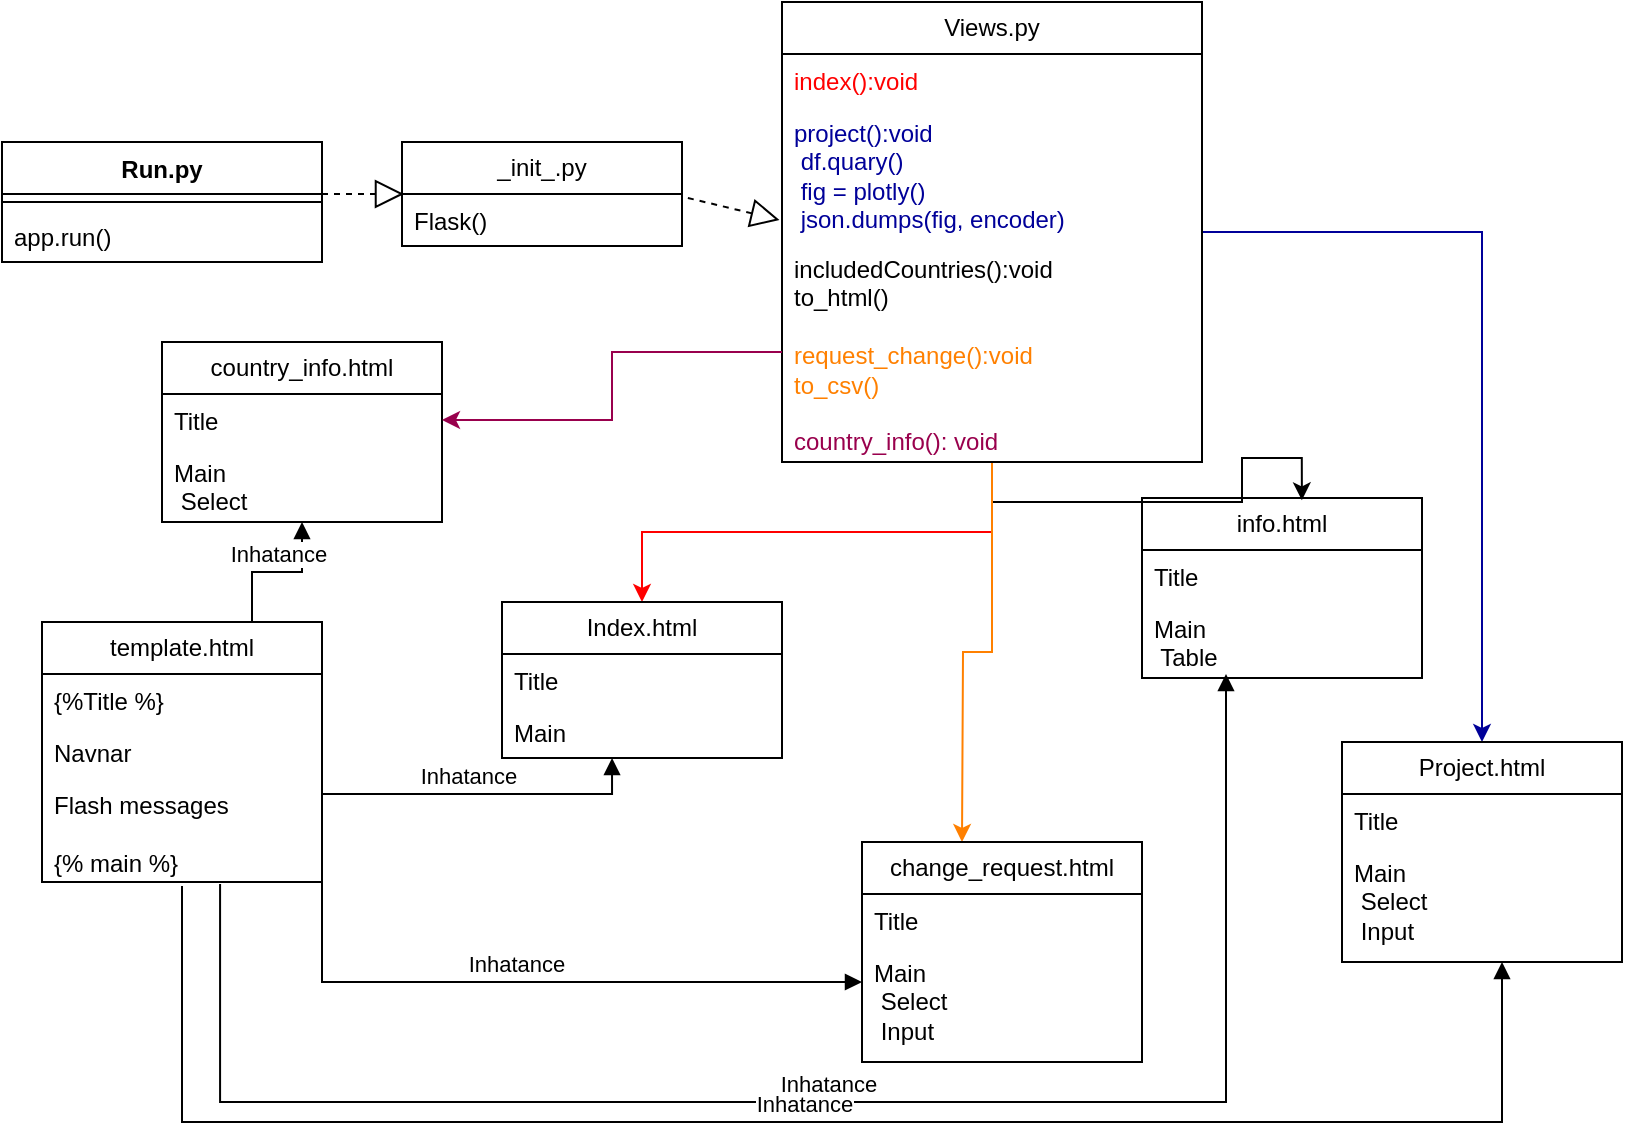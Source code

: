 <mxfile version="21.2.9" type="device">
  <diagram name="Page-1" id="OYHkxjZO-H9lMZDcjqEL">
    <mxGraphModel dx="880" dy="427" grid="1" gridSize="10" guides="1" tooltips="1" connect="1" arrows="1" fold="1" page="1" pageScale="1" pageWidth="850" pageHeight="1100" math="0" shadow="0">
      <root>
        <mxCell id="0" />
        <mxCell id="1" parent="0" />
        <mxCell id="7az64y84Tczn6pOBV5Ma-1" value="Run.py" style="swimlane;fontStyle=1;align=center;verticalAlign=top;childLayout=stackLayout;horizontal=1;startSize=26;horizontalStack=0;resizeParent=1;resizeParentMax=0;resizeLast=0;collapsible=1;marginBottom=0;whiteSpace=wrap;html=1;" parent="1" vertex="1">
          <mxGeometry y="80" width="160" height="60" as="geometry" />
        </mxCell>
        <mxCell id="7az64y84Tczn6pOBV5Ma-3" value="" style="line;strokeWidth=1;fillColor=none;align=left;verticalAlign=middle;spacingTop=-1;spacingLeft=3;spacingRight=3;rotatable=0;labelPosition=right;points=[];portConstraint=eastwest;strokeColor=inherit;" parent="7az64y84Tczn6pOBV5Ma-1" vertex="1">
          <mxGeometry y="26" width="160" height="8" as="geometry" />
        </mxCell>
        <mxCell id="7az64y84Tczn6pOBV5Ma-4" value="app.run()" style="text;strokeColor=none;fillColor=none;align=left;verticalAlign=top;spacingLeft=4;spacingRight=4;overflow=hidden;rotatable=0;points=[[0,0.5],[1,0.5]];portConstraint=eastwest;whiteSpace=wrap;html=1;" parent="7az64y84Tczn6pOBV5Ma-1" vertex="1">
          <mxGeometry y="34" width="160" height="26" as="geometry" />
        </mxCell>
        <mxCell id="7az64y84Tczn6pOBV5Ma-5" value="_init_.py" style="swimlane;fontStyle=0;childLayout=stackLayout;horizontal=1;startSize=26;fillColor=none;horizontalStack=0;resizeParent=1;resizeParentMax=0;resizeLast=0;collapsible=1;marginBottom=0;whiteSpace=wrap;html=1;" parent="1" vertex="1">
          <mxGeometry x="200" y="80" width="140" height="52" as="geometry" />
        </mxCell>
        <mxCell id="7az64y84Tczn6pOBV5Ma-11" value="" style="endArrow=block;dashed=1;endFill=0;endSize=12;html=1;rounded=0;entryX=0.007;entryY=0;entryDx=0;entryDy=0;entryPerimeter=0;" parent="7az64y84Tczn6pOBV5Ma-5" target="7az64y84Tczn6pOBV5Ma-7" edge="1">
          <mxGeometry width="160" relative="1" as="geometry">
            <mxPoint x="-100" y="26" as="sourcePoint" />
            <mxPoint x="60" y="26" as="targetPoint" />
          </mxGeometry>
        </mxCell>
        <mxCell id="7az64y84Tczn6pOBV5Ma-7" value="Flask()&amp;nbsp;" style="text;strokeColor=none;fillColor=none;align=left;verticalAlign=top;spacingLeft=4;spacingRight=4;overflow=hidden;rotatable=0;points=[[0,0.5],[1,0.5]];portConstraint=eastwest;whiteSpace=wrap;html=1;" parent="7az64y84Tczn6pOBV5Ma-5" vertex="1">
          <mxGeometry y="26" width="140" height="26" as="geometry" />
        </mxCell>
        <mxCell id="7az64y84Tczn6pOBV5Ma-10" value="" style="endArrow=block;dashed=1;endFill=0;endSize=12;html=1;rounded=0;exitX=1.021;exitY=0.077;exitDx=0;exitDy=0;exitPerimeter=0;entryX=-0.006;entryY=0.838;entryDx=0;entryDy=0;entryPerimeter=0;" parent="1" source="7az64y84Tczn6pOBV5Ma-7" target="7az64y84Tczn6pOBV5Ma-14" edge="1">
          <mxGeometry width="160" relative="1" as="geometry">
            <mxPoint x="460" y="113.5" as="sourcePoint" />
            <mxPoint x="560" y="116" as="targetPoint" />
          </mxGeometry>
        </mxCell>
        <mxCell id="7az64y84Tczn6pOBV5Ma-16" style="edgeStyle=orthogonalEdgeStyle;rounded=0;orthogonalLoop=1;jettySize=auto;html=1;strokeColor=#FF0000;entryX=0.5;entryY=0;entryDx=0;entryDy=0;" parent="1" source="7az64y84Tczn6pOBV5Ma-12" target="7az64y84Tczn6pOBV5Ma-19" edge="1">
          <mxGeometry relative="1" as="geometry">
            <mxPoint x="490" y="310" as="targetPoint" />
          </mxGeometry>
        </mxCell>
        <mxCell id="7az64y84Tczn6pOBV5Ma-17" style="edgeStyle=orthogonalEdgeStyle;rounded=0;orthogonalLoop=1;jettySize=auto;html=1;entryX=0.571;entryY=0.013;entryDx=0;entryDy=0;entryPerimeter=0;" parent="1" source="7az64y84Tczn6pOBV5Ma-12" target="7az64y84Tczn6pOBV5Ma-23" edge="1">
          <mxGeometry relative="1" as="geometry">
            <mxPoint x="650" y="400" as="targetPoint" />
          </mxGeometry>
        </mxCell>
        <mxCell id="7az64y84Tczn6pOBV5Ma-18" style="edgeStyle=orthogonalEdgeStyle;rounded=0;orthogonalLoop=1;jettySize=auto;html=1;strokeColor=#000099;entryX=0.5;entryY=0;entryDx=0;entryDy=0;" parent="1" source="7az64y84Tczn6pOBV5Ma-12" target="7az64y84Tczn6pOBV5Ma-33" edge="1">
          <mxGeometry relative="1" as="geometry">
            <mxPoint x="800" y="460" as="targetPoint" />
          </mxGeometry>
        </mxCell>
        <mxCell id="Ezp9k2vlpMlqN5pCA2sd-1" style="edgeStyle=orthogonalEdgeStyle;rounded=0;orthogonalLoop=1;jettySize=auto;html=1;strokeColor=#FF8000;" parent="1" source="7az64y84Tczn6pOBV5Ma-12" edge="1">
          <mxGeometry relative="1" as="geometry">
            <mxPoint x="480" y="430" as="targetPoint" />
          </mxGeometry>
        </mxCell>
        <mxCell id="7az64y84Tczn6pOBV5Ma-12" value="Views.py" style="swimlane;fontStyle=0;childLayout=stackLayout;horizontal=1;startSize=26;fillColor=none;horizontalStack=0;resizeParent=1;resizeParentMax=0;resizeLast=0;collapsible=1;marginBottom=0;whiteSpace=wrap;html=1;" parent="1" vertex="1">
          <mxGeometry x="390" y="10" width="210" height="230" as="geometry" />
        </mxCell>
        <mxCell id="7az64y84Tczn6pOBV5Ma-13" value="&lt;font color=&quot;#ff0000&quot;&gt;index():void&lt;/font&gt;" style="text;strokeColor=none;fillColor=none;align=left;verticalAlign=top;spacingLeft=4;spacingRight=4;overflow=hidden;rotatable=0;points=[[0,0.5],[1,0.5]];portConstraint=eastwest;whiteSpace=wrap;html=1;" parent="7az64y84Tczn6pOBV5Ma-12" vertex="1">
          <mxGeometry y="26" width="210" height="26" as="geometry" />
        </mxCell>
        <mxCell id="7az64y84Tczn6pOBV5Ma-14" value="&lt;font color=&quot;#000099&quot;&gt;project():void&amp;nbsp;&lt;br&gt;&lt;span style=&quot;white-space: pre;&quot;&gt; &lt;/span&gt;df.quary()&lt;br&gt;&lt;span style=&quot;white-space: pre;&quot;&gt; &lt;/span&gt;fig = plotly()&lt;br&gt;&lt;span style=&quot;white-space: pre;&quot;&gt; &lt;/span&gt;json.dumps(fig, encoder)&lt;br&gt;&lt;/font&gt;" style="text;strokeColor=none;fillColor=none;align=left;verticalAlign=top;spacingLeft=4;spacingRight=4;overflow=hidden;rotatable=0;points=[[0,0.5],[1,0.5]];portConstraint=eastwest;whiteSpace=wrap;html=1;" parent="7az64y84Tczn6pOBV5Ma-12" vertex="1">
          <mxGeometry y="52" width="210" height="68" as="geometry" />
        </mxCell>
        <mxCell id="7az64y84Tczn6pOBV5Ma-15" value="includedCountries():void&lt;br&gt;&lt;span style=&quot;&quot;&gt; &lt;/span&gt;&lt;span style=&quot;&quot;&gt; &lt;/span&gt;to_html()&lt;br&gt;&lt;br&gt;&lt;font color=&quot;#ff8000&quot;&gt;request_change():void&lt;br&gt;&lt;/font&gt;&lt;span style=&quot;&quot;&gt; &lt;/span&gt;&lt;font color=&quot;#ff8000&quot;&gt;to_csv()&lt;/font&gt;&lt;br&gt;&lt;br&gt;&lt;font color=&quot;#99004d&quot;&gt;country_info(): void&lt;/font&gt;&lt;br&gt;" style="text;strokeColor=none;fillColor=none;align=left;verticalAlign=top;spacingLeft=4;spacingRight=4;overflow=hidden;rotatable=0;points=[[0,0.5],[1,0.5]];portConstraint=eastwest;whiteSpace=wrap;html=1;" parent="7az64y84Tczn6pOBV5Ma-12" vertex="1">
          <mxGeometry y="120" width="210" height="110" as="geometry" />
        </mxCell>
        <mxCell id="7az64y84Tczn6pOBV5Ma-19" value="Index.html" style="swimlane;fontStyle=0;childLayout=stackLayout;horizontal=1;startSize=26;fillColor=none;horizontalStack=0;resizeParent=1;resizeParentMax=0;resizeLast=0;collapsible=1;marginBottom=0;whiteSpace=wrap;html=1;" parent="1" vertex="1">
          <mxGeometry x="250" y="310" width="140" height="78" as="geometry" />
        </mxCell>
        <mxCell id="7az64y84Tczn6pOBV5Ma-20" value="Title" style="text;strokeColor=none;fillColor=none;align=left;verticalAlign=top;spacingLeft=4;spacingRight=4;overflow=hidden;rotatable=0;points=[[0,0.5],[1,0.5]];portConstraint=eastwest;whiteSpace=wrap;html=1;" parent="7az64y84Tczn6pOBV5Ma-19" vertex="1">
          <mxGeometry y="26" width="140" height="26" as="geometry" />
        </mxCell>
        <mxCell id="7az64y84Tczn6pOBV5Ma-21" value="Main" style="text;strokeColor=none;fillColor=none;align=left;verticalAlign=top;spacingLeft=4;spacingRight=4;overflow=hidden;rotatable=0;points=[[0,0.5],[1,0.5]];portConstraint=eastwest;whiteSpace=wrap;html=1;" parent="7az64y84Tczn6pOBV5Ma-19" vertex="1">
          <mxGeometry y="52" width="140" height="26" as="geometry" />
        </mxCell>
        <mxCell id="7az64y84Tczn6pOBV5Ma-23" value="info.html" style="swimlane;fontStyle=0;childLayout=stackLayout;horizontal=1;startSize=26;fillColor=none;horizontalStack=0;resizeParent=1;resizeParentMax=0;resizeLast=0;collapsible=1;marginBottom=0;whiteSpace=wrap;html=1;" parent="1" vertex="1">
          <mxGeometry x="570" y="258" width="140" height="90" as="geometry" />
        </mxCell>
        <mxCell id="7az64y84Tczn6pOBV5Ma-24" value="Title" style="text;strokeColor=none;fillColor=none;align=left;verticalAlign=top;spacingLeft=4;spacingRight=4;overflow=hidden;rotatable=0;points=[[0,0.5],[1,0.5]];portConstraint=eastwest;whiteSpace=wrap;html=1;" parent="7az64y84Tczn6pOBV5Ma-23" vertex="1">
          <mxGeometry y="26" width="140" height="26" as="geometry" />
        </mxCell>
        <mxCell id="7az64y84Tczn6pOBV5Ma-25" value="Main&lt;br&gt;&lt;span style=&quot;white-space: pre;&quot;&gt; &lt;/span&gt;Table" style="text;strokeColor=none;fillColor=none;align=left;verticalAlign=top;spacingLeft=4;spacingRight=4;overflow=hidden;rotatable=0;points=[[0,0.5],[1,0.5]];portConstraint=eastwest;whiteSpace=wrap;html=1;" parent="7az64y84Tczn6pOBV5Ma-23" vertex="1">
          <mxGeometry y="52" width="140" height="38" as="geometry" />
        </mxCell>
        <mxCell id="7az64y84Tczn6pOBV5Ma-33" value="Project.html" style="swimlane;fontStyle=0;childLayout=stackLayout;horizontal=1;startSize=26;fillColor=none;horizontalStack=0;resizeParent=1;resizeParentMax=0;resizeLast=0;collapsible=1;marginBottom=0;whiteSpace=wrap;html=1;" parent="1" vertex="1">
          <mxGeometry x="670" y="380" width="140" height="110" as="geometry" />
        </mxCell>
        <mxCell id="7az64y84Tczn6pOBV5Ma-34" value="Title" style="text;strokeColor=none;fillColor=none;align=left;verticalAlign=top;spacingLeft=4;spacingRight=4;overflow=hidden;rotatable=0;points=[[0,0.5],[1,0.5]];portConstraint=eastwest;whiteSpace=wrap;html=1;" parent="7az64y84Tczn6pOBV5Ma-33" vertex="1">
          <mxGeometry y="26" width="140" height="26" as="geometry" />
        </mxCell>
        <mxCell id="7az64y84Tczn6pOBV5Ma-35" value="Main&lt;br&gt;&lt;span style=&quot;white-space: pre;&quot;&gt; &lt;/span&gt;Select&amp;nbsp;&lt;br&gt;&lt;span style=&quot;white-space: pre;&quot;&gt; &lt;/span&gt;Input" style="text;strokeColor=none;fillColor=none;align=left;verticalAlign=top;spacingLeft=4;spacingRight=4;overflow=hidden;rotatable=0;points=[[0,0.5],[1,0.5]];portConstraint=eastwest;whiteSpace=wrap;html=1;" parent="7az64y84Tczn6pOBV5Ma-33" vertex="1">
          <mxGeometry y="52" width="140" height="58" as="geometry" />
        </mxCell>
        <mxCell id="Ezp9k2vlpMlqN5pCA2sd-2" value="change_request.html" style="swimlane;fontStyle=0;childLayout=stackLayout;horizontal=1;startSize=26;fillColor=none;horizontalStack=0;resizeParent=1;resizeParentMax=0;resizeLast=0;collapsible=1;marginBottom=0;whiteSpace=wrap;html=1;" parent="1" vertex="1">
          <mxGeometry x="430" y="430" width="140" height="110" as="geometry" />
        </mxCell>
        <mxCell id="Ezp9k2vlpMlqN5pCA2sd-3" value="Title" style="text;strokeColor=none;fillColor=none;align=left;verticalAlign=top;spacingLeft=4;spacingRight=4;overflow=hidden;rotatable=0;points=[[0,0.5],[1,0.5]];portConstraint=eastwest;whiteSpace=wrap;html=1;" parent="Ezp9k2vlpMlqN5pCA2sd-2" vertex="1">
          <mxGeometry y="26" width="140" height="26" as="geometry" />
        </mxCell>
        <mxCell id="Ezp9k2vlpMlqN5pCA2sd-4" value="Main&lt;br&gt;&lt;span style=&quot;white-space: pre;&quot;&gt; &lt;/span&gt;Select&amp;nbsp;&lt;br&gt;&lt;span style=&quot;white-space: pre;&quot;&gt; &lt;/span&gt;Input" style="text;strokeColor=none;fillColor=none;align=left;verticalAlign=top;spacingLeft=4;spacingRight=4;overflow=hidden;rotatable=0;points=[[0,0.5],[1,0.5]];portConstraint=eastwest;whiteSpace=wrap;html=1;" parent="Ezp9k2vlpMlqN5pCA2sd-2" vertex="1">
          <mxGeometry y="52" width="140" height="58" as="geometry" />
        </mxCell>
        <mxCell id="Iw25cXxFmGqFFhfcf31M-2" value="country_info.html" style="swimlane;fontStyle=0;childLayout=stackLayout;horizontal=1;startSize=26;fillColor=none;horizontalStack=0;resizeParent=1;resizeParentMax=0;resizeLast=0;collapsible=1;marginBottom=0;whiteSpace=wrap;html=1;" vertex="1" parent="1">
          <mxGeometry x="80" y="180" width="140" height="90" as="geometry" />
        </mxCell>
        <mxCell id="Iw25cXxFmGqFFhfcf31M-3" value="Title" style="text;strokeColor=none;fillColor=none;align=left;verticalAlign=top;spacingLeft=4;spacingRight=4;overflow=hidden;rotatable=0;points=[[0,0.5],[1,0.5]];portConstraint=eastwest;whiteSpace=wrap;html=1;" vertex="1" parent="Iw25cXxFmGqFFhfcf31M-2">
          <mxGeometry y="26" width="140" height="26" as="geometry" />
        </mxCell>
        <mxCell id="Iw25cXxFmGqFFhfcf31M-4" value="Main&lt;br&gt;&lt;span style=&quot;white-space: pre;&quot;&gt; &lt;/span&gt;Select&amp;nbsp;&lt;br&gt;&lt;span style=&quot;white-space: pre;&quot;&gt; &lt;/span&gt;" style="text;strokeColor=none;fillColor=none;align=left;verticalAlign=top;spacingLeft=4;spacingRight=4;overflow=hidden;rotatable=0;points=[[0,0.5],[1,0.5]];portConstraint=eastwest;whiteSpace=wrap;html=1;" vertex="1" parent="Iw25cXxFmGqFFhfcf31M-2">
          <mxGeometry y="52" width="140" height="38" as="geometry" />
        </mxCell>
        <mxCell id="Iw25cXxFmGqFFhfcf31M-1" style="edgeStyle=orthogonalEdgeStyle;rounded=0;orthogonalLoop=1;jettySize=auto;html=1;strokeColor=#99004D;entryX=1;entryY=0.5;entryDx=0;entryDy=0;" edge="1" parent="1" source="7az64y84Tczn6pOBV5Ma-15" target="Iw25cXxFmGqFFhfcf31M-3">
          <mxGeometry relative="1" as="geometry">
            <mxPoint x="220" y="210" as="targetPoint" />
          </mxGeometry>
        </mxCell>
        <mxCell id="Iw25cXxFmGqFFhfcf31M-6" value="template.html" style="swimlane;fontStyle=0;childLayout=stackLayout;horizontal=1;startSize=26;fillColor=none;horizontalStack=0;resizeParent=1;resizeParentMax=0;resizeLast=0;collapsible=1;marginBottom=0;whiteSpace=wrap;html=1;" vertex="1" parent="1">
          <mxGeometry x="20" y="320" width="140" height="130" as="geometry" />
        </mxCell>
        <mxCell id="Iw25cXxFmGqFFhfcf31M-7" value="{%Title %}" style="text;strokeColor=none;fillColor=none;align=left;verticalAlign=top;spacingLeft=4;spacingRight=4;overflow=hidden;rotatable=0;points=[[0,0.5],[1,0.5]];portConstraint=eastwest;whiteSpace=wrap;html=1;" vertex="1" parent="Iw25cXxFmGqFFhfcf31M-6">
          <mxGeometry y="26" width="140" height="26" as="geometry" />
        </mxCell>
        <mxCell id="Iw25cXxFmGqFFhfcf31M-9" value="Navnar" style="text;strokeColor=none;fillColor=none;align=left;verticalAlign=top;spacingLeft=4;spacingRight=4;overflow=hidden;rotatable=0;points=[[0,0.5],[1,0.5]];portConstraint=eastwest;whiteSpace=wrap;html=1;" vertex="1" parent="Iw25cXxFmGqFFhfcf31M-6">
          <mxGeometry y="52" width="140" height="26" as="geometry" />
        </mxCell>
        <mxCell id="Iw25cXxFmGqFFhfcf31M-8" value="Flash messages&lt;br&gt;&lt;br&gt;{% main %}" style="text;strokeColor=none;fillColor=none;align=left;verticalAlign=top;spacingLeft=4;spacingRight=4;overflow=hidden;rotatable=0;points=[[0,0.5],[1,0.5]];portConstraint=eastwest;whiteSpace=wrap;html=1;" vertex="1" parent="Iw25cXxFmGqFFhfcf31M-6">
          <mxGeometry y="78" width="140" height="52" as="geometry" />
        </mxCell>
        <mxCell id="Iw25cXxFmGqFFhfcf31M-10" value="Inhatance" style="html=1;verticalAlign=bottom;endArrow=block;edgeStyle=elbowEdgeStyle;elbow=vertical;curved=0;rounded=0;entryX=0.393;entryY=1;entryDx=0;entryDy=0;entryPerimeter=0;exitX=1;exitY=0.5;exitDx=0;exitDy=0;" edge="1" parent="1" source="Iw25cXxFmGqFFhfcf31M-8" target="7az64y84Tczn6pOBV5Ma-21">
          <mxGeometry width="80" relative="1" as="geometry">
            <mxPoint x="200" y="450" as="sourcePoint" />
            <mxPoint x="280" y="450" as="targetPoint" />
          </mxGeometry>
        </mxCell>
        <mxCell id="Iw25cXxFmGqFFhfcf31M-11" value="Inhatance" style="html=1;verticalAlign=bottom;endArrow=block;edgeStyle=elbowEdgeStyle;elbow=vertical;curved=0;rounded=0;exitX=0.75;exitY=0;exitDx=0;exitDy=0;" edge="1" parent="1" source="Iw25cXxFmGqFFhfcf31M-6" target="Iw25cXxFmGqFFhfcf31M-4">
          <mxGeometry width="80" relative="1" as="geometry">
            <mxPoint x="170" y="434" as="sourcePoint" />
            <mxPoint x="315" y="398" as="targetPoint" />
          </mxGeometry>
        </mxCell>
        <mxCell id="Iw25cXxFmGqFFhfcf31M-12" value="Inhatance" style="html=1;verticalAlign=bottom;endArrow=block;edgeStyle=elbowEdgeStyle;elbow=vertical;curved=0;rounded=0;exitX=1;exitY=0.5;exitDx=0;exitDy=0;" edge="1" parent="1" source="Iw25cXxFmGqFFhfcf31M-8">
          <mxGeometry width="80" relative="1" as="geometry">
            <mxPoint x="180" y="444" as="sourcePoint" />
            <mxPoint x="430" y="500" as="targetPoint" />
            <Array as="points">
              <mxPoint x="270" y="500" />
            </Array>
          </mxGeometry>
        </mxCell>
        <mxCell id="Iw25cXxFmGqFFhfcf31M-13" value="Inhatance" style="html=1;verticalAlign=bottom;endArrow=block;edgeStyle=elbowEdgeStyle;elbow=vertical;curved=0;rounded=0;exitX=0.636;exitY=1.019;exitDx=0;exitDy=0;exitPerimeter=0;entryX=0.3;entryY=0.947;entryDx=0;entryDy=0;entryPerimeter=0;" edge="1" parent="1" source="Iw25cXxFmGqFFhfcf31M-8" target="7az64y84Tczn6pOBV5Ma-25">
          <mxGeometry width="80" relative="1" as="geometry">
            <mxPoint x="170" y="434" as="sourcePoint" />
            <mxPoint x="440" y="510" as="targetPoint" />
            <Array as="points">
              <mxPoint x="380" y="560" />
            </Array>
          </mxGeometry>
        </mxCell>
        <mxCell id="Iw25cXxFmGqFFhfcf31M-14" value="Inhatance" style="html=1;verticalAlign=bottom;endArrow=block;edgeStyle=elbowEdgeStyle;elbow=vertical;curved=0;rounded=0;exitX=0.5;exitY=1.038;exitDx=0;exitDy=0;exitPerimeter=0;" edge="1" parent="1" source="Iw25cXxFmGqFFhfcf31M-8">
          <mxGeometry width="80" relative="1" as="geometry">
            <mxPoint x="119" y="461" as="sourcePoint" />
            <mxPoint x="750" y="490" as="targetPoint" />
            <Array as="points">
              <mxPoint x="390" y="570" />
            </Array>
          </mxGeometry>
        </mxCell>
      </root>
    </mxGraphModel>
  </diagram>
</mxfile>
